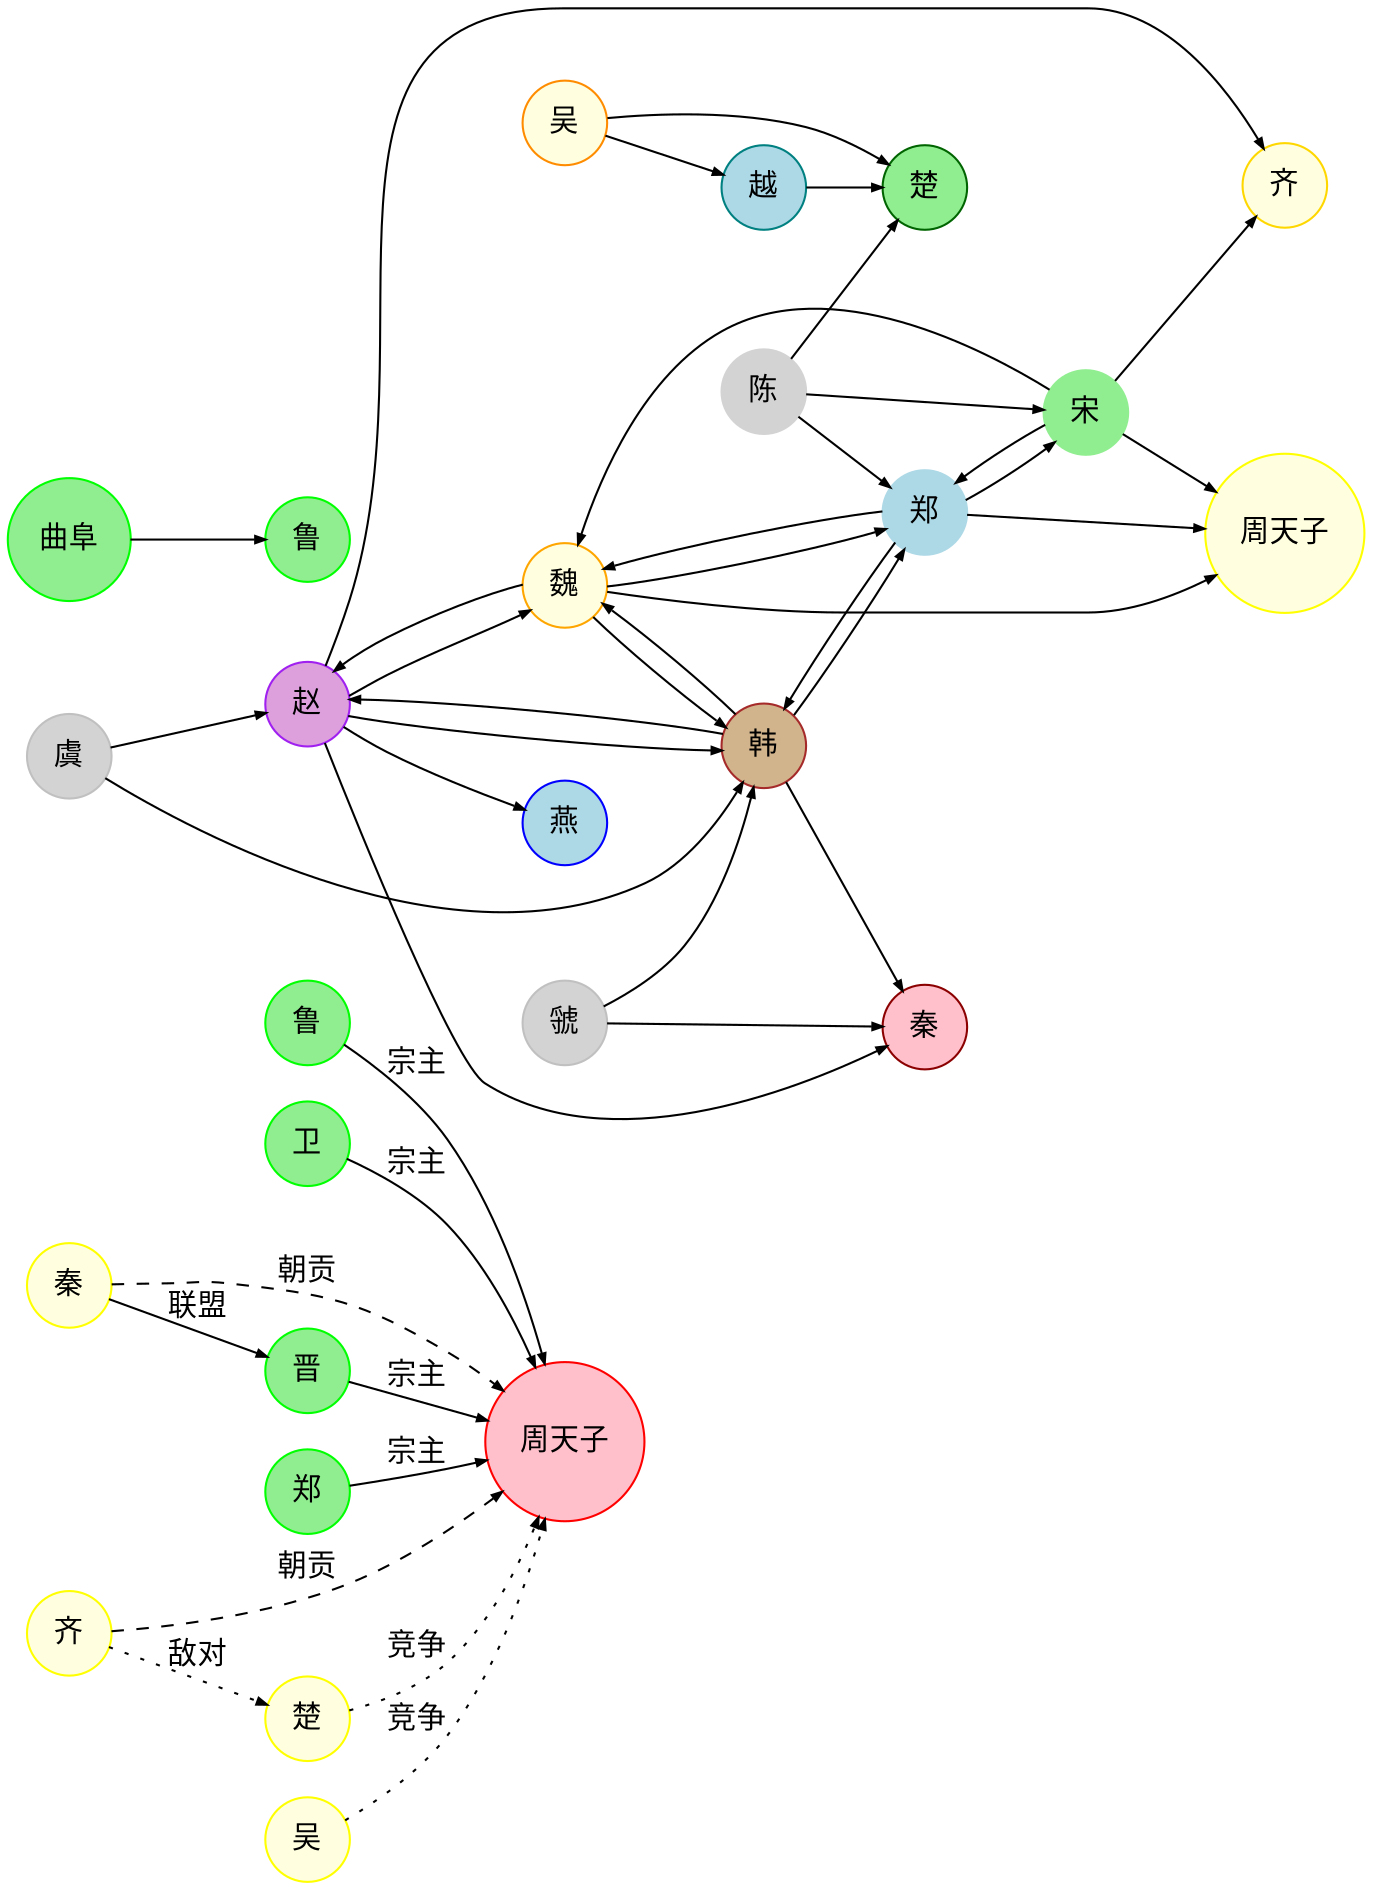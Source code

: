digraph SpringAutumn {
    rankdir=LR; // 从左到右布局，方便显示
    node [shape=circle, style=filled, fontname="SimSun"]; // 使用宋体显示中文
    edge [arrowsize=0.5]; // 设置箭头大小为 0.5（窄箭头）

    // 周天子（中心，红色）
    Zhou [label="周天子", color="red", fillcolor="pink", pos="112.45,34.62!"];

    // 重要亲近国（姬姓，绿色）
    Lu [label="鲁", color="green", fillcolor="lightgreen", pos="117.1658,35.1136!"];
    Wei [label="卫", color="green", fillcolor="lightgreen", pos="114.35,34.80!"]; // 假设卫与魏同位置
    Jin [label="晋", color="green", fillcolor="lightgreen", pos="113.65,37.62!"]; // 假设晋与赵同位置
    Zheng [label="郑", color="green", fillcolor="lightgreen", pos="113.74,34.48!"]; // 调整位置

    // 主要大国（黄色）
    Qi [label="齐", color="yellow", fillcolor="lightyellow", pos="118.31,36.82!"];
    Chu [label="楚", color="yellow", fillcolor="lightyellow", pos="112.24,30.33!"];
    Qin [label="秦", color="yellow", fillcolor="lightyellow", pos="108.94,34.27!"];
    Wu [label="吴", color="yellow", fillcolor="lightyellow", pos="120.62,31.31!"];

    // 周天子与亲近国的宗主关系（指向周天子）
    Lu -> Zhou [label="宗主"];
    Wei -> Zhou [label="宗主"];
    Jin -> Zhou [label="宗主"];
    Zheng -> Zhou [label="宗主"];

    // 主要大国与周天子的关系（竞争或朝贡关系）
    Qi -> Zhou [label="朝贡", style=dashed];
    Chu -> Zhou [label="竞争", style=dotted];
    Qin -> Zhou [label="朝贡", style=dashed];
    Wu -> Zhou [label="竞争", style=dotted];

    // 主要大国之间的关系（简化示例）
    Qi -> Chu [label="敌对", style=dotted];
    Qin -> Jin [label="联盟", style=solid];

    // 添加 Python 图中的节点和边
    // 节点
    秦 [label="秦", color="darkred", fillcolor="pink", pos="108.94,34.27!"];
    齐 [label="齐", color="gold", fillcolor="lightyellow", pos="118.31,36.82!"];
    楚 [label="楚", color="darkgreen", fillcolor="lightgreen", pos="112.24,30.33!"];
    燕 [label="燕", color="blue", fillcolor="lightblue", pos="116.41,39.90!"];
    赵 [label="赵", color="purple", fillcolor="plum", pos="113.65,37.62!"];
    魏 [label="魏", color="orange", fillcolor="lightyellow", pos="114.35,34.80!"];
    韩 [label="韩", color="brown", fillcolor="tan", pos="113.74,34.0!"]; // 调整位置
    宋 [label="宋", color="lightgreen", fillcolor="lightgreen", pos="115.65,34.45!"];
    郑 [label="郑", color="lightblue", fillcolor="lightblue", pos="113.74,34.48!"]; // 调整位置
    鲁 [label="鲁", color="green", fillcolor="lightgreen", pos="117.1658,35.1136!"];
    曲阜 [label="曲阜", color="lime", fillcolor="lightgreen", pos="116.99,35.60!"];
    吴 [label="吴", color="darkorange", fillcolor="lightyellow", pos="120.62,31.31!"];
    越 [label="越", color="teal", fillcolor="lightblue", pos="120.58,30.01!"];
    陈 [label="陈", color="lightgray", fillcolor="lightgray", pos="114.86,33.74!"];
    虞 [label="虞", color="gray", fillcolor="lightgray", pos="111.77,36.57!"];
    虢 [label="虢", color="gray", fillcolor="lightgray", pos="110.92,34.52!"];
    周天子 [label="周天子", color="yellow", fillcolor="lightyellow", pos="112.45,34.62!"];

    // 简化关系
    // 郑的邻近关系
    郑 -> 宋;
    郑 -> 魏;
    郑 -> 韩;
    郑 -> 周天子;

    // 韩的邻近关系
    韩 -> 秦;
    韩 -> 赵;
    韩 -> 魏;
    韩 -> 郑;

    // 宋的邻近关系
    宋 -> 齐;
    宋 -> 魏;
    宋 -> 郑;
    宋 -> 周天子;

    // 魏的邻近关系
    魏 -> 赵;
    魏 -> 韩;
    魏 -> 郑;
    魏 -> 周天子;

    // 赵的邻近关系
    赵 -> 秦;
    赵 -> 齐;
    赵 -> 燕;
    赵 -> 魏;
    赵 -> 韩;

    // 其他小国的邻近关系
    陈 -> 楚;
    陈 -> 宋;
    陈 -> 郑;

    虞 -> 赵;
    虞 -> 韩;

    虢 -> 秦;
    虢 -> 韩;

    // 曲阜作为鲁的核心
    曲阜 -> 鲁;

    // 吴和越的关系
    吴 -> 楚;
    吴 -> 越;
    越 -> 楚;
}
